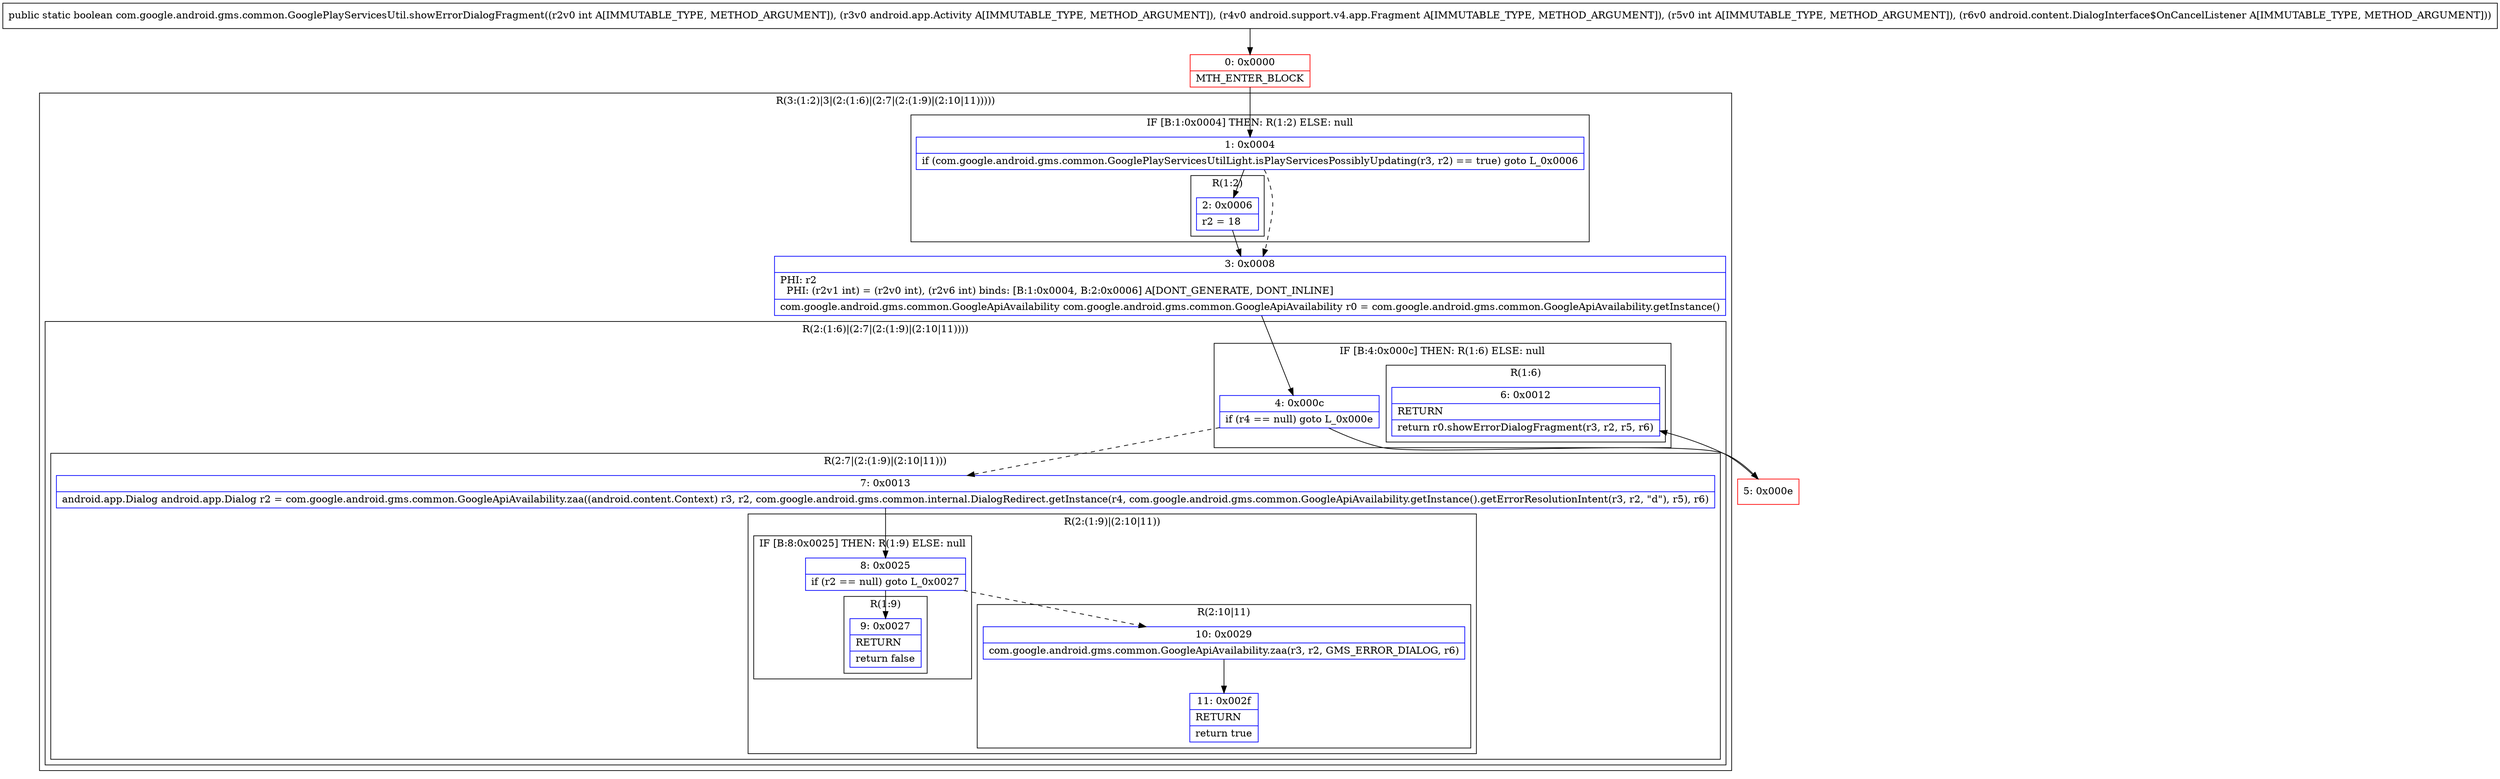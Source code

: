digraph "CFG forcom.google.android.gms.common.GooglePlayServicesUtil.showErrorDialogFragment(ILandroid\/app\/Activity;Landroid\/support\/v4\/app\/Fragment;ILandroid\/content\/DialogInterface$OnCancelListener;)Z" {
subgraph cluster_Region_1384563024 {
label = "R(3:(1:2)|3|(2:(1:6)|(2:7|(2:(1:9)|(2:10|11)))))";
node [shape=record,color=blue];
subgraph cluster_IfRegion_65592951 {
label = "IF [B:1:0x0004] THEN: R(1:2) ELSE: null";
node [shape=record,color=blue];
Node_1 [shape=record,label="{1\:\ 0x0004|if (com.google.android.gms.common.GooglePlayServicesUtilLight.isPlayServicesPossiblyUpdating(r3, r2) == true) goto L_0x0006\l}"];
subgraph cluster_Region_357613773 {
label = "R(1:2)";
node [shape=record,color=blue];
Node_2 [shape=record,label="{2\:\ 0x0006|r2 = 18\l}"];
}
}
Node_3 [shape=record,label="{3\:\ 0x0008|PHI: r2 \l  PHI: (r2v1 int) = (r2v0 int), (r2v6 int) binds: [B:1:0x0004, B:2:0x0006] A[DONT_GENERATE, DONT_INLINE]\l|com.google.android.gms.common.GoogleApiAvailability com.google.android.gms.common.GoogleApiAvailability r0 = com.google.android.gms.common.GoogleApiAvailability.getInstance()\l}"];
subgraph cluster_Region_42074763 {
label = "R(2:(1:6)|(2:7|(2:(1:9)|(2:10|11))))";
node [shape=record,color=blue];
subgraph cluster_IfRegion_1586095810 {
label = "IF [B:4:0x000c] THEN: R(1:6) ELSE: null";
node [shape=record,color=blue];
Node_4 [shape=record,label="{4\:\ 0x000c|if (r4 == null) goto L_0x000e\l}"];
subgraph cluster_Region_1188779378 {
label = "R(1:6)";
node [shape=record,color=blue];
Node_6 [shape=record,label="{6\:\ 0x0012|RETURN\l|return r0.showErrorDialogFragment(r3, r2, r5, r6)\l}"];
}
}
subgraph cluster_Region_1696817660 {
label = "R(2:7|(2:(1:9)|(2:10|11)))";
node [shape=record,color=blue];
Node_7 [shape=record,label="{7\:\ 0x0013|android.app.Dialog android.app.Dialog r2 = com.google.android.gms.common.GoogleApiAvailability.zaa((android.content.Context) r3, r2, com.google.android.gms.common.internal.DialogRedirect.getInstance(r4, com.google.android.gms.common.GoogleApiAvailability.getInstance().getErrorResolutionIntent(r3, r2, \"d\"), r5), r6)\l}"];
subgraph cluster_Region_458719234 {
label = "R(2:(1:9)|(2:10|11))";
node [shape=record,color=blue];
subgraph cluster_IfRegion_643772190 {
label = "IF [B:8:0x0025] THEN: R(1:9) ELSE: null";
node [shape=record,color=blue];
Node_8 [shape=record,label="{8\:\ 0x0025|if (r2 == null) goto L_0x0027\l}"];
subgraph cluster_Region_135429389 {
label = "R(1:9)";
node [shape=record,color=blue];
Node_9 [shape=record,label="{9\:\ 0x0027|RETURN\l|return false\l}"];
}
}
subgraph cluster_Region_1119352516 {
label = "R(2:10|11)";
node [shape=record,color=blue];
Node_10 [shape=record,label="{10\:\ 0x0029|com.google.android.gms.common.GoogleApiAvailability.zaa(r3, r2, GMS_ERROR_DIALOG, r6)\l}"];
Node_11 [shape=record,label="{11\:\ 0x002f|RETURN\l|return true\l}"];
}
}
}
}
}
Node_0 [shape=record,color=red,label="{0\:\ 0x0000|MTH_ENTER_BLOCK\l}"];
Node_5 [shape=record,color=red,label="{5\:\ 0x000e}"];
MethodNode[shape=record,label="{public static boolean com.google.android.gms.common.GooglePlayServicesUtil.showErrorDialogFragment((r2v0 int A[IMMUTABLE_TYPE, METHOD_ARGUMENT]), (r3v0 android.app.Activity A[IMMUTABLE_TYPE, METHOD_ARGUMENT]), (r4v0 android.support.v4.app.Fragment A[IMMUTABLE_TYPE, METHOD_ARGUMENT]), (r5v0 int A[IMMUTABLE_TYPE, METHOD_ARGUMENT]), (r6v0 android.content.DialogInterface$OnCancelListener A[IMMUTABLE_TYPE, METHOD_ARGUMENT])) }"];
MethodNode -> Node_0;
Node_1 -> Node_2;
Node_1 -> Node_3[style=dashed];
Node_2 -> Node_3;
Node_3 -> Node_4;
Node_4 -> Node_5;
Node_4 -> Node_7[style=dashed];
Node_7 -> Node_8;
Node_8 -> Node_9;
Node_8 -> Node_10[style=dashed];
Node_10 -> Node_11;
Node_0 -> Node_1;
Node_5 -> Node_6;
}

